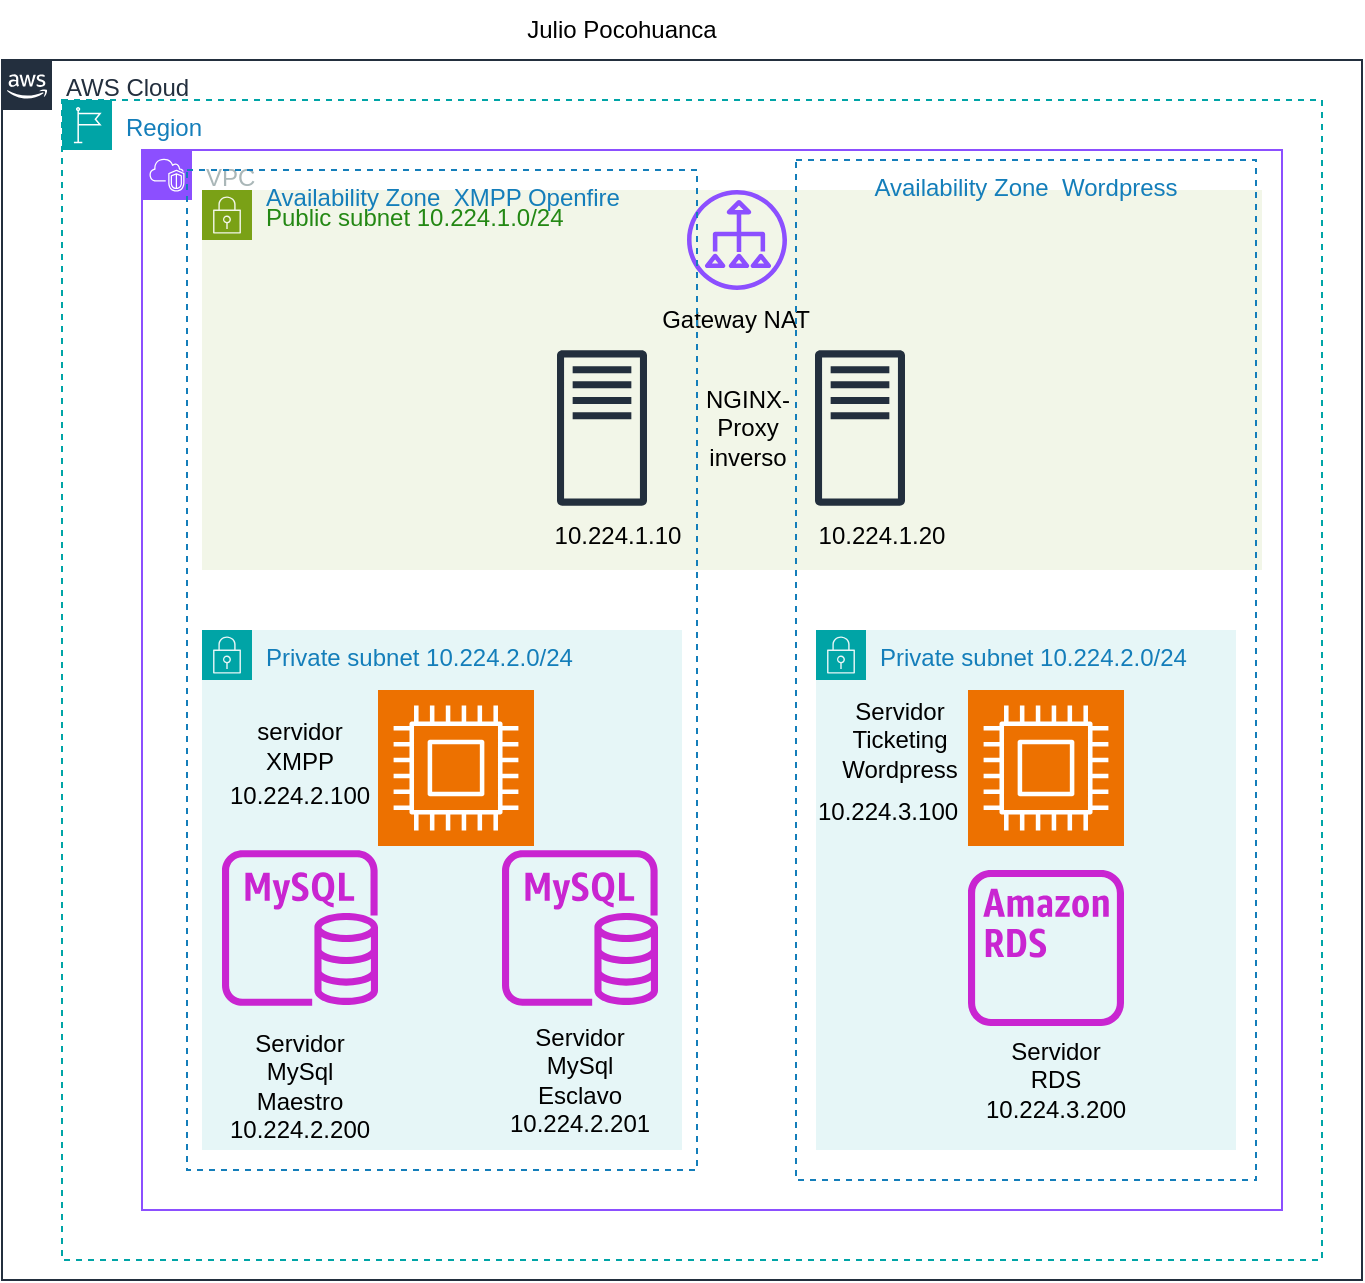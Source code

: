 <mxfile version="26.0.11">
  <diagram name="Página-1" id="b7WXN29eBrgV3XpcYu78">
    <mxGraphModel dx="2242" dy="1841" grid="1" gridSize="10" guides="1" tooltips="1" connect="1" arrows="1" fold="1" page="1" pageScale="1" pageWidth="827" pageHeight="1169" math="0" shadow="0">
      <root>
        <mxCell id="0" />
        <mxCell id="1" parent="0" />
        <mxCell id="WPpLtTHHHHpBuMI_UkXP-1" value="AWS Cloud" style="points=[[0,0],[0.25,0],[0.5,0],[0.75,0],[1,0],[1,0.25],[1,0.5],[1,0.75],[1,1],[0.75,1],[0.5,1],[0.25,1],[0,1],[0,0.75],[0,0.5],[0,0.25]];outlineConnect=0;gradientColor=none;html=1;whiteSpace=wrap;fontSize=12;fontStyle=0;container=1;pointerEvents=0;collapsible=0;recursiveResize=0;shape=mxgraph.aws4.group;grIcon=mxgraph.aws4.group_aws_cloud_alt;strokeColor=#232F3E;fillColor=none;verticalAlign=top;align=left;spacingLeft=30;fontColor=#232F3E;dashed=0;" vertex="1" parent="1">
          <mxGeometry x="-90" y="-50" width="680" height="610" as="geometry" />
        </mxCell>
        <mxCell id="WPpLtTHHHHpBuMI_UkXP-2" value="Region" style="points=[[0,0],[0.25,0],[0.5,0],[0.75,0],[1,0],[1,0.25],[1,0.5],[1,0.75],[1,1],[0.75,1],[0.5,1],[0.25,1],[0,1],[0,0.75],[0,0.5],[0,0.25]];outlineConnect=0;gradientColor=none;html=1;whiteSpace=wrap;fontSize=12;fontStyle=0;container=1;pointerEvents=0;collapsible=0;recursiveResize=0;shape=mxgraph.aws4.group;grIcon=mxgraph.aws4.group_region;strokeColor=#00A4A6;fillColor=none;verticalAlign=top;align=left;spacingLeft=30;fontColor=#147EBA;dashed=1;" vertex="1" parent="WPpLtTHHHHpBuMI_UkXP-1">
          <mxGeometry x="30" y="20" width="630" height="580" as="geometry" />
        </mxCell>
        <mxCell id="WPpLtTHHHHpBuMI_UkXP-3" value="VPC" style="points=[[0,0],[0.25,0],[0.5,0],[0.75,0],[1,0],[1,0.25],[1,0.5],[1,0.75],[1,1],[0.75,1],[0.5,1],[0.25,1],[0,1],[0,0.75],[0,0.5],[0,0.25]];outlineConnect=0;gradientColor=none;html=1;whiteSpace=wrap;fontSize=12;fontStyle=0;container=1;pointerEvents=0;collapsible=0;recursiveResize=0;shape=mxgraph.aws4.group;grIcon=mxgraph.aws4.group_vpc2;strokeColor=#8C4FFF;fillColor=none;verticalAlign=top;align=left;spacingLeft=30;fontColor=#AAB7B8;dashed=0;" vertex="1" parent="WPpLtTHHHHpBuMI_UkXP-2">
          <mxGeometry x="40" y="25" width="570" height="530" as="geometry" />
        </mxCell>
        <mxCell id="WPpLtTHHHHpBuMI_UkXP-4" value="Public subnet 10.224.1.0/24" style="points=[[0,0],[0.25,0],[0.5,0],[0.75,0],[1,0],[1,0.25],[1,0.5],[1,0.75],[1,1],[0.75,1],[0.5,1],[0.25,1],[0,1],[0,0.75],[0,0.5],[0,0.25]];outlineConnect=0;gradientColor=none;html=1;whiteSpace=wrap;fontSize=12;fontStyle=0;container=1;pointerEvents=0;collapsible=0;recursiveResize=0;shape=mxgraph.aws4.group;grIcon=mxgraph.aws4.group_security_group;grStroke=0;strokeColor=#7AA116;fillColor=#F2F6E8;verticalAlign=top;align=left;spacingLeft=30;fontColor=#248814;dashed=0;" vertex="1" parent="WPpLtTHHHHpBuMI_UkXP-3">
          <mxGeometry x="30" y="20" width="530" height="190" as="geometry" />
        </mxCell>
        <mxCell id="WPpLtTHHHHpBuMI_UkXP-16" value="" style="sketch=0;outlineConnect=0;fontColor=#232F3E;gradientColor=none;fillColor=#232F3D;strokeColor=none;dashed=0;verticalLabelPosition=bottom;verticalAlign=top;align=center;html=1;fontSize=12;fontStyle=0;aspect=fixed;pointerEvents=1;shape=mxgraph.aws4.traditional_server;" vertex="1" parent="WPpLtTHHHHpBuMI_UkXP-4">
          <mxGeometry x="177.5" y="80" width="45" height="78" as="geometry" />
        </mxCell>
        <mxCell id="WPpLtTHHHHpBuMI_UkXP-21" value="10.224.1.10" style="text;strokeColor=none;align=center;fillColor=none;html=1;verticalAlign=middle;whiteSpace=wrap;rounded=0;" vertex="1" parent="WPpLtTHHHHpBuMI_UkXP-4">
          <mxGeometry x="177.5" y="158" width="60" height="30" as="geometry" />
        </mxCell>
        <mxCell id="WPpLtTHHHHpBuMI_UkXP-22" value="" style="sketch=0;outlineConnect=0;fontColor=#232F3E;gradientColor=none;fillColor=#232F3D;strokeColor=none;dashed=0;verticalLabelPosition=bottom;verticalAlign=top;align=center;html=1;fontSize=12;fontStyle=0;aspect=fixed;pointerEvents=1;shape=mxgraph.aws4.traditional_server;" vertex="1" parent="WPpLtTHHHHpBuMI_UkXP-4">
          <mxGeometry x="306.5" y="80" width="45" height="78" as="geometry" />
        </mxCell>
        <mxCell id="WPpLtTHHHHpBuMI_UkXP-47" value="NGINX- Proxy inverso" style="text;strokeColor=none;align=center;fillColor=none;html=1;verticalAlign=middle;whiteSpace=wrap;rounded=0;" vertex="1" parent="WPpLtTHHHHpBuMI_UkXP-4">
          <mxGeometry x="242.5" y="104" width="60" height="30" as="geometry" />
        </mxCell>
        <mxCell id="WPpLtTHHHHpBuMI_UkXP-53" value="&lt;div&gt;Gateway&amp;nbsp;&lt;span style=&quot;background-color: transparent; color: light-dark(rgb(0, 0, 0), rgb(255, 255, 255));&quot;&gt;NAT&lt;/span&gt;&lt;/div&gt;" style="text;strokeColor=none;align=center;fillColor=none;html=1;verticalAlign=middle;whiteSpace=wrap;rounded=0;" vertex="1" parent="WPpLtTHHHHpBuMI_UkXP-4">
          <mxGeometry x="196.5" y="50" width="140" height="30" as="geometry" />
        </mxCell>
        <mxCell id="WPpLtTHHHHpBuMI_UkXP-9" value="" style="sketch=0;outlineConnect=0;fontColor=#232F3E;gradientColor=none;fillColor=#8C4FFF;strokeColor=none;dashed=0;verticalLabelPosition=bottom;verticalAlign=top;align=center;html=1;fontSize=12;fontStyle=0;aspect=fixed;pointerEvents=1;shape=mxgraph.aws4.nat_gateway;rotation=-90;" vertex="1" parent="WPpLtTHHHHpBuMI_UkXP-4">
          <mxGeometry x="242.5" width="50" height="50" as="geometry" />
        </mxCell>
        <mxCell id="WPpLtTHHHHpBuMI_UkXP-5" value="Private subnet 10.224.2.0/24" style="points=[[0,0],[0.25,0],[0.5,0],[0.75,0],[1,0],[1,0.25],[1,0.5],[1,0.75],[1,1],[0.75,1],[0.5,1],[0.25,1],[0,1],[0,0.75],[0,0.5],[0,0.25]];outlineConnect=0;gradientColor=none;html=1;whiteSpace=wrap;fontSize=12;fontStyle=0;container=1;pointerEvents=0;collapsible=0;recursiveResize=0;shape=mxgraph.aws4.group;grIcon=mxgraph.aws4.group_security_group;grStroke=0;strokeColor=#00A4A6;fillColor=#E6F6F7;verticalAlign=top;align=left;spacingLeft=30;fontColor=#147EBA;dashed=0;" vertex="1" parent="WPpLtTHHHHpBuMI_UkXP-3">
          <mxGeometry x="30" y="240" width="240" height="260" as="geometry" />
        </mxCell>
        <mxCell id="WPpLtTHHHHpBuMI_UkXP-11" value="" style="sketch=0;outlineConnect=0;fontColor=#232F3E;gradientColor=none;fillColor=#C925D1;strokeColor=none;dashed=0;verticalLabelPosition=bottom;verticalAlign=top;align=center;html=1;fontSize=12;fontStyle=0;aspect=fixed;pointerEvents=1;shape=mxgraph.aws4.rds_mysql_instance;" vertex="1" parent="WPpLtTHHHHpBuMI_UkXP-5">
          <mxGeometry x="10" y="110" width="78" height="78" as="geometry" />
        </mxCell>
        <mxCell id="WPpLtTHHHHpBuMI_UkXP-12" value="" style="sketch=0;outlineConnect=0;fontColor=#232F3E;gradientColor=none;fillColor=#C925D1;strokeColor=none;dashed=0;verticalLabelPosition=bottom;verticalAlign=top;align=center;html=1;fontSize=12;fontStyle=0;aspect=fixed;pointerEvents=1;shape=mxgraph.aws4.rds_mysql_instance;" vertex="1" parent="WPpLtTHHHHpBuMI_UkXP-5">
          <mxGeometry x="150" y="110" width="78" height="78" as="geometry" />
        </mxCell>
        <mxCell id="WPpLtTHHHHpBuMI_UkXP-14" value="" style="sketch=0;points=[[0,0,0],[0.25,0,0],[0.5,0,0],[0.75,0,0],[1,0,0],[0,1,0],[0.25,1,0],[0.5,1,0],[0.75,1,0],[1,1,0],[0,0.25,0],[0,0.5,0],[0,0.75,0],[1,0.25,0],[1,0.5,0],[1,0.75,0]];outlineConnect=0;fontColor=#232F3E;fillColor=#ED7100;strokeColor=#ffffff;dashed=0;verticalLabelPosition=bottom;verticalAlign=top;align=center;html=1;fontSize=12;fontStyle=0;aspect=fixed;shape=mxgraph.aws4.resourceIcon;resIcon=mxgraph.aws4.compute;" vertex="1" parent="WPpLtTHHHHpBuMI_UkXP-5">
          <mxGeometry x="88" y="30" width="78" height="78" as="geometry" />
        </mxCell>
        <mxCell id="WPpLtTHHHHpBuMI_UkXP-42" value="10.224.2.100" style="text;strokeColor=none;align=center;fillColor=none;html=1;verticalAlign=middle;whiteSpace=wrap;rounded=0;" vertex="1" parent="WPpLtTHHHHpBuMI_UkXP-5">
          <mxGeometry x="19" y="68" width="60" height="30" as="geometry" />
        </mxCell>
        <mxCell id="WPpLtTHHHHpBuMI_UkXP-49" value="servidor XMPP" style="text;strokeColor=none;align=center;fillColor=none;html=1;verticalAlign=middle;whiteSpace=wrap;rounded=0;" vertex="1" parent="WPpLtTHHHHpBuMI_UkXP-5">
          <mxGeometry x="19" y="43" width="60" height="30" as="geometry" />
        </mxCell>
        <mxCell id="WPpLtTHHHHpBuMI_UkXP-51" value="Servidor MySql Esclavo&lt;div&gt;10.224.2.201&lt;/div&gt;" style="text;strokeColor=none;align=center;fillColor=none;html=1;verticalAlign=middle;whiteSpace=wrap;rounded=0;" vertex="1" parent="WPpLtTHHHHpBuMI_UkXP-5">
          <mxGeometry x="159" y="210" width="60" height="30" as="geometry" />
        </mxCell>
        <mxCell id="WPpLtTHHHHpBuMI_UkXP-6" value="Private subnet 10.224.2.0/24" style="points=[[0,0],[0.25,0],[0.5,0],[0.75,0],[1,0],[1,0.25],[1,0.5],[1,0.75],[1,1],[0.75,1],[0.5,1],[0.25,1],[0,1],[0,0.75],[0,0.5],[0,0.25]];outlineConnect=0;gradientColor=none;html=1;whiteSpace=wrap;fontSize=12;fontStyle=0;container=1;pointerEvents=0;collapsible=0;recursiveResize=0;shape=mxgraph.aws4.group;grIcon=mxgraph.aws4.group_security_group;grStroke=0;strokeColor=#00A4A6;fillColor=#E6F6F7;verticalAlign=top;align=left;spacingLeft=30;fontColor=#147EBA;dashed=0;" vertex="1" parent="WPpLtTHHHHpBuMI_UkXP-3">
          <mxGeometry x="337" y="240" width="210" height="260" as="geometry" />
        </mxCell>
        <mxCell id="WPpLtTHHHHpBuMI_UkXP-10" value="" style="sketch=0;outlineConnect=0;fontColor=#232F3E;gradientColor=none;fillColor=#C925D1;strokeColor=none;dashed=0;verticalLabelPosition=bottom;verticalAlign=top;align=center;html=1;fontSize=12;fontStyle=0;aspect=fixed;pointerEvents=1;shape=mxgraph.aws4.rds_instance_alt;" vertex="1" parent="WPpLtTHHHHpBuMI_UkXP-6">
          <mxGeometry x="76" y="120" width="78" height="78" as="geometry" />
        </mxCell>
        <mxCell id="WPpLtTHHHHpBuMI_UkXP-15" value="" style="sketch=0;points=[[0,0,0],[0.25,0,0],[0.5,0,0],[0.75,0,0],[1,0,0],[0,1,0],[0.25,1,0],[0.5,1,0],[0.75,1,0],[1,1,0],[0,0.25,0],[0,0.5,0],[0,0.75,0],[1,0.25,0],[1,0.5,0],[1,0.75,0]];outlineConnect=0;fontColor=#232F3E;fillColor=#ED7100;strokeColor=#ffffff;dashed=0;verticalLabelPosition=bottom;verticalAlign=top;align=center;html=1;fontSize=12;fontStyle=0;aspect=fixed;shape=mxgraph.aws4.resourceIcon;resIcon=mxgraph.aws4.compute;" vertex="1" parent="WPpLtTHHHHpBuMI_UkXP-6">
          <mxGeometry x="76" y="30" width="78" height="78" as="geometry" />
        </mxCell>
        <mxCell id="WPpLtTHHHHpBuMI_UkXP-45" value="10.224.3.100" style="text;strokeColor=none;align=center;fillColor=none;html=1;verticalAlign=middle;whiteSpace=wrap;rounded=0;" vertex="1" parent="WPpLtTHHHHpBuMI_UkXP-6">
          <mxGeometry x="6" y="76" width="60" height="30" as="geometry" />
        </mxCell>
        <mxCell id="WPpLtTHHHHpBuMI_UkXP-50" value="Servidor Ticketing Wordpress" style="text;strokeColor=none;align=center;fillColor=none;html=1;verticalAlign=middle;whiteSpace=wrap;rounded=0;" vertex="1" parent="WPpLtTHHHHpBuMI_UkXP-6">
          <mxGeometry x="12" y="40" width="60" height="30" as="geometry" />
        </mxCell>
        <mxCell id="WPpLtTHHHHpBuMI_UkXP-46" value="Servidor RDS&lt;div&gt;10.224.3.200&lt;/div&gt;" style="text;strokeColor=none;align=center;fillColor=none;html=1;verticalAlign=middle;whiteSpace=wrap;rounded=0;" vertex="1" parent="WPpLtTHHHHpBuMI_UkXP-3">
          <mxGeometry x="427" y="450" width="60" height="30" as="geometry" />
        </mxCell>
        <mxCell id="WPpLtTHHHHpBuMI_UkXP-23" value="10.224.1.20" style="text;strokeColor=none;align=center;fillColor=none;html=1;verticalAlign=middle;whiteSpace=wrap;rounded=0;" vertex="1" parent="WPpLtTHHHHpBuMI_UkXP-3">
          <mxGeometry x="340" y="178" width="60" height="30" as="geometry" />
        </mxCell>
        <mxCell id="WPpLtTHHHHpBuMI_UkXP-59" value="Availability Zone&amp;nbsp; Wordpress" style="fillColor=none;strokeColor=#147EBA;dashed=1;verticalAlign=top;fontStyle=0;fontColor=#147EBA;whiteSpace=wrap;html=1;" vertex="1" parent="WPpLtTHHHHpBuMI_UkXP-3">
          <mxGeometry x="327" y="5" width="230" height="510" as="geometry" />
        </mxCell>
        <mxCell id="WPpLtTHHHHpBuMI_UkXP-58" value="Availability Zone&amp;nbsp; XMPP Openfire" style="fillColor=none;strokeColor=#147EBA;dashed=1;verticalAlign=top;fontStyle=0;fontColor=#147EBA;whiteSpace=wrap;html=1;" vertex="1" parent="WPpLtTHHHHpBuMI_UkXP-3">
          <mxGeometry x="22.5" y="10" width="255" height="500" as="geometry" />
        </mxCell>
        <mxCell id="WPpLtTHHHHpBuMI_UkXP-68" style="edgeStyle=orthogonalEdgeStyle;rounded=0;orthogonalLoop=1;jettySize=auto;html=1;exitX=0.5;exitY=1;exitDx=0;exitDy=0;" edge="1" parent="WPpLtTHHHHpBuMI_UkXP-3" source="WPpLtTHHHHpBuMI_UkXP-58" target="WPpLtTHHHHpBuMI_UkXP-58">
          <mxGeometry relative="1" as="geometry" />
        </mxCell>
        <mxCell id="WPpLtTHHHHpBuMI_UkXP-40" value="Servidor MySql Maestro&lt;div&gt;10.224.2.200&lt;/div&gt;" style="text;strokeColor=none;align=center;fillColor=none;html=1;verticalAlign=middle;whiteSpace=wrap;rounded=0;" vertex="1" parent="WPpLtTHHHHpBuMI_UkXP-2">
          <mxGeometry x="89" y="478" width="60" height="30" as="geometry" />
        </mxCell>
        <mxCell id="WPpLtTHHHHpBuMI_UkXP-65" value="Julio Pocohuanca" style="text;strokeColor=none;align=center;fillColor=none;html=1;verticalAlign=middle;whiteSpace=wrap;rounded=0;" vertex="1" parent="1">
          <mxGeometry x="120" y="-80" width="200" height="30" as="geometry" />
        </mxCell>
      </root>
    </mxGraphModel>
  </diagram>
</mxfile>
